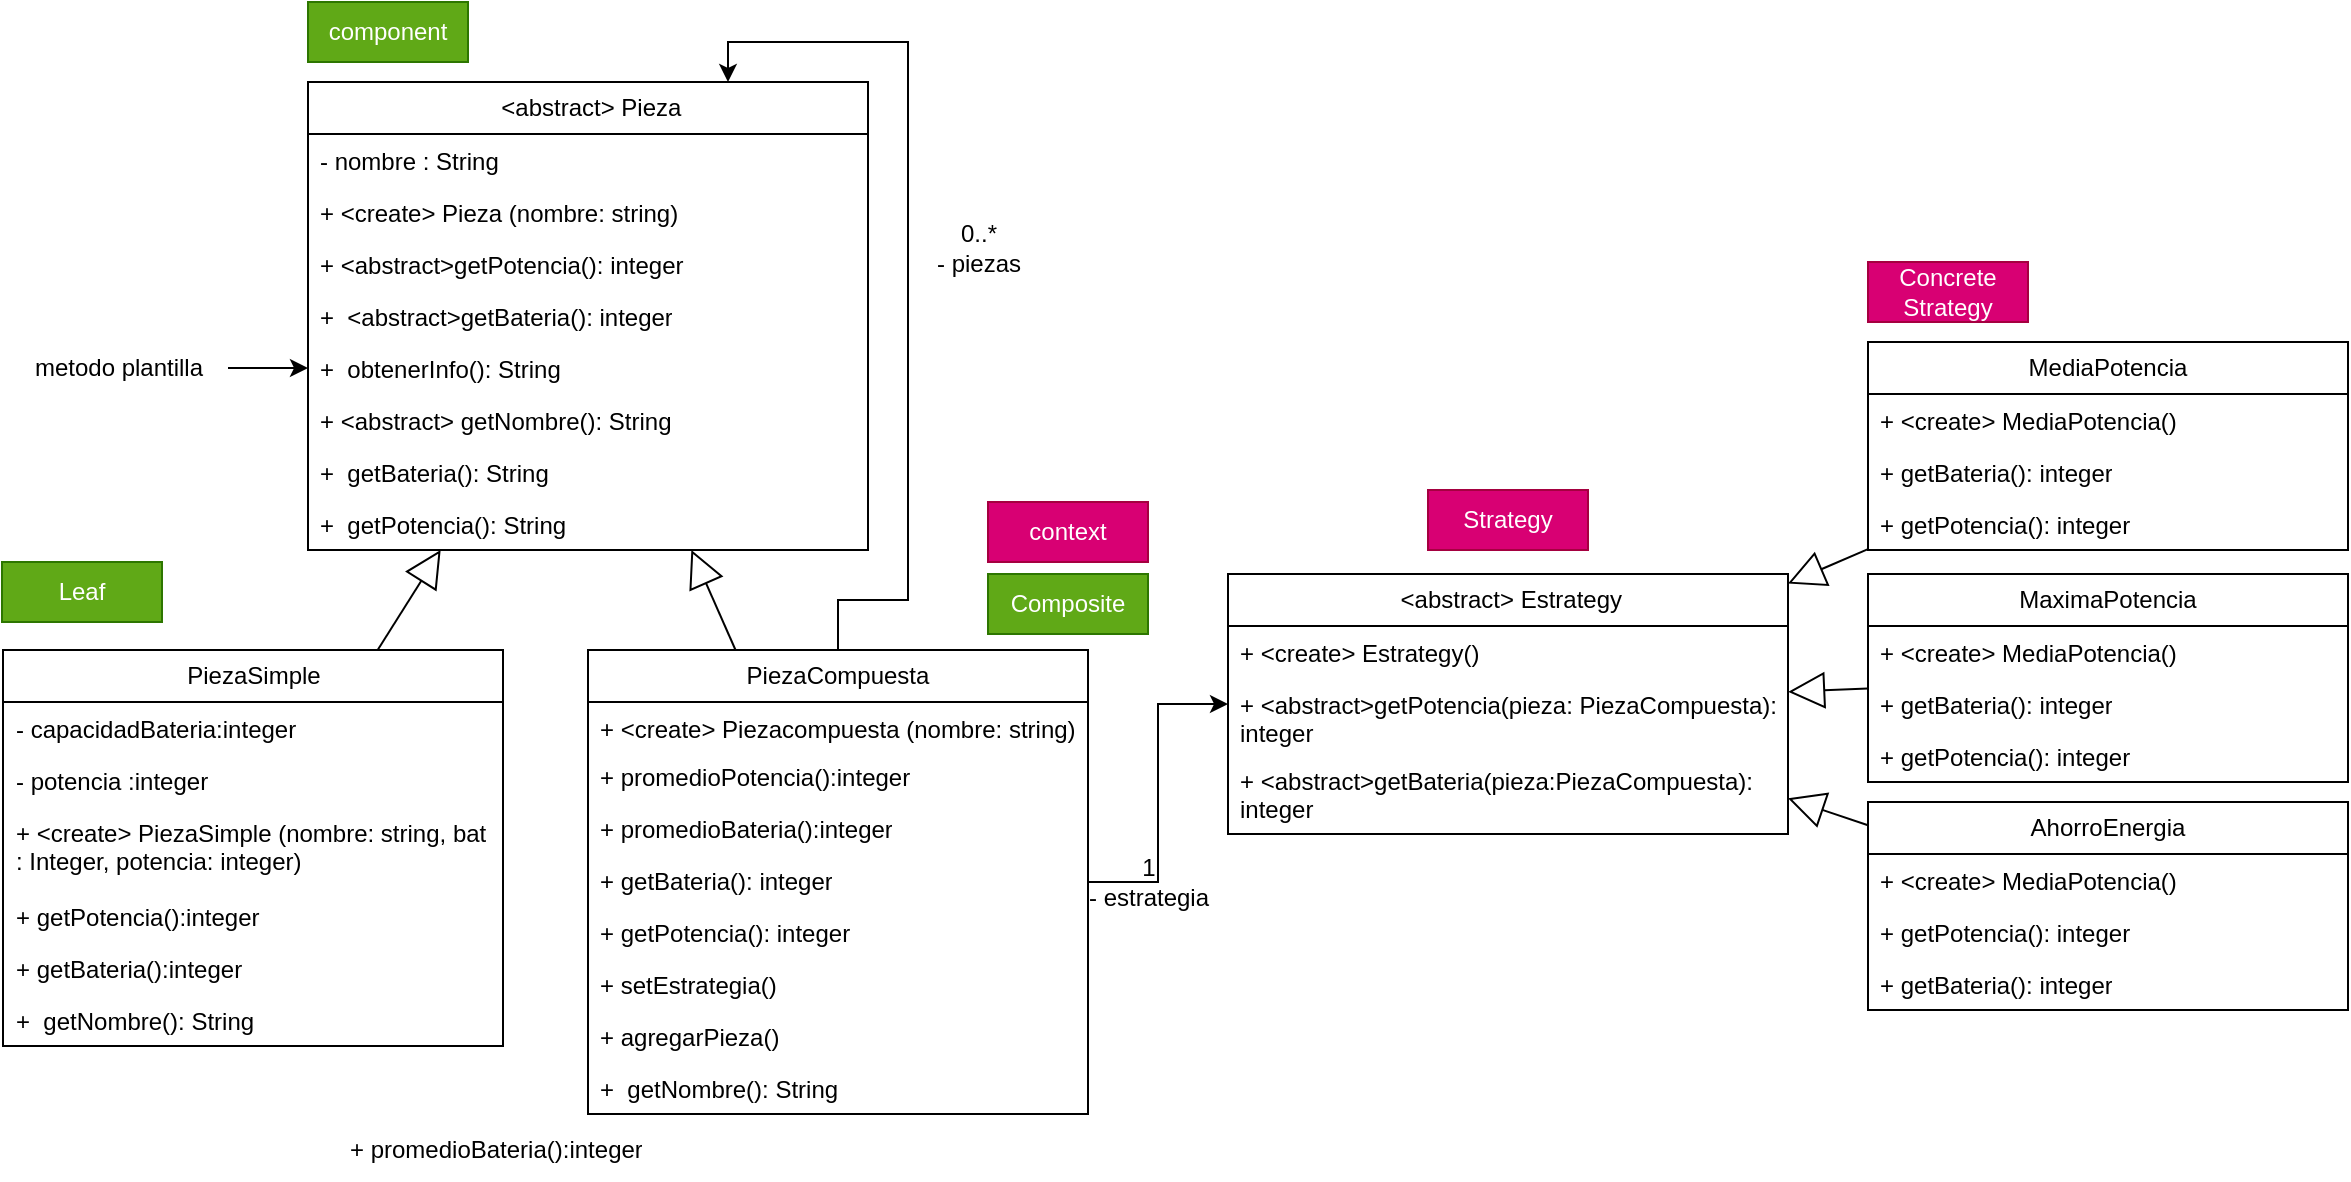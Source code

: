 <mxfile version="24.0.4" type="device">
  <diagram name="Página-1" id="3VHDxOfYatUZAop5EqG4">
    <mxGraphModel dx="1596" dy="1280" grid="1" gridSize="10" guides="1" tooltips="1" connect="1" arrows="1" fold="1" page="1" pageScale="1" pageWidth="827" pageHeight="1169" math="0" shadow="0">
      <root>
        <mxCell id="0" />
        <mxCell id="1" parent="0" />
        <mxCell id="7Li3AoHl5Lct_APkpY4h-2" value="&lt;span style=&quot;text-align: left;&quot;&gt;&amp;nbsp;&amp;lt;abstract&amp;gt; P&lt;/span&gt;ieza" style="swimlane;fontStyle=0;childLayout=stackLayout;horizontal=1;startSize=26;fillColor=none;horizontalStack=0;resizeParent=1;resizeParentMax=0;resizeLast=0;collapsible=1;marginBottom=0;whiteSpace=wrap;html=1;" vertex="1" parent="1">
          <mxGeometry x="-260" y="70" width="280" height="234" as="geometry" />
        </mxCell>
        <mxCell id="7Li3AoHl5Lct_APkpY4h-3" value="- nombre : String" style="text;strokeColor=none;fillColor=none;align=left;verticalAlign=top;spacingLeft=4;spacingRight=4;overflow=hidden;rotatable=0;points=[[0,0.5],[1,0.5]];portConstraint=eastwest;whiteSpace=wrap;html=1;" vertex="1" parent="7Li3AoHl5Lct_APkpY4h-2">
          <mxGeometry y="26" width="280" height="26" as="geometry" />
        </mxCell>
        <mxCell id="7Li3AoHl5Lct_APkpY4h-5" value="+ &amp;lt;create&amp;gt; Pieza (nombre: string)" style="text;strokeColor=none;fillColor=none;align=left;verticalAlign=top;spacingLeft=4;spacingRight=4;overflow=hidden;rotatable=0;points=[[0,0.5],[1,0.5]];portConstraint=eastwest;whiteSpace=wrap;html=1;" vertex="1" parent="7Li3AoHl5Lct_APkpY4h-2">
          <mxGeometry y="52" width="280" height="26" as="geometry" />
        </mxCell>
        <mxCell id="7Li3AoHl5Lct_APkpY4h-15" value="+ &amp;lt;abstract&amp;gt;getPotencia(): integer" style="text;strokeColor=none;fillColor=none;align=left;verticalAlign=top;spacingLeft=4;spacingRight=4;overflow=hidden;rotatable=0;points=[[0,0.5],[1,0.5]];portConstraint=eastwest;whiteSpace=wrap;html=1;" vertex="1" parent="7Li3AoHl5Lct_APkpY4h-2">
          <mxGeometry y="78" width="280" height="26" as="geometry" />
        </mxCell>
        <mxCell id="7Li3AoHl5Lct_APkpY4h-14" value="+&amp;nbsp;&amp;nbsp;&amp;lt;abstract&amp;gt;getBateria(): integer" style="text;strokeColor=none;fillColor=none;align=left;verticalAlign=top;spacingLeft=4;spacingRight=4;overflow=hidden;rotatable=0;points=[[0,0.5],[1,0.5]];portConstraint=eastwest;whiteSpace=wrap;html=1;" vertex="1" parent="7Li3AoHl5Lct_APkpY4h-2">
          <mxGeometry y="104" width="280" height="26" as="geometry" />
        </mxCell>
        <mxCell id="7Li3AoHl5Lct_APkpY4h-4" value="+&amp;nbsp; obtenerInfo(): String" style="text;strokeColor=none;fillColor=none;align=left;verticalAlign=top;spacingLeft=4;spacingRight=4;overflow=hidden;rotatable=0;points=[[0,0.5],[1,0.5]];portConstraint=eastwest;whiteSpace=wrap;html=1;" vertex="1" parent="7Li3AoHl5Lct_APkpY4h-2">
          <mxGeometry y="130" width="280" height="26" as="geometry" />
        </mxCell>
        <mxCell id="7Li3AoHl5Lct_APkpY4h-69" value="+ &amp;lt;abstract&amp;gt; getNombre(): String" style="text;strokeColor=none;fillColor=none;align=left;verticalAlign=top;spacingLeft=4;spacingRight=4;overflow=hidden;rotatable=0;points=[[0,0.5],[1,0.5]];portConstraint=eastwest;whiteSpace=wrap;html=1;" vertex="1" parent="7Li3AoHl5Lct_APkpY4h-2">
          <mxGeometry y="156" width="280" height="26" as="geometry" />
        </mxCell>
        <mxCell id="7Li3AoHl5Lct_APkpY4h-71" value="+&amp;nbsp; getBateria(): String" style="text;strokeColor=none;fillColor=none;align=left;verticalAlign=top;spacingLeft=4;spacingRight=4;overflow=hidden;rotatable=0;points=[[0,0.5],[1,0.5]];portConstraint=eastwest;whiteSpace=wrap;html=1;" vertex="1" parent="7Li3AoHl5Lct_APkpY4h-2">
          <mxGeometry y="182" width="280" height="26" as="geometry" />
        </mxCell>
        <mxCell id="7Li3AoHl5Lct_APkpY4h-75" value="+&amp;nbsp; getPotencia(): String" style="text;strokeColor=none;fillColor=none;align=left;verticalAlign=top;spacingLeft=4;spacingRight=4;overflow=hidden;rotatable=0;points=[[0,0.5],[1,0.5]];portConstraint=eastwest;whiteSpace=wrap;html=1;" vertex="1" parent="7Li3AoHl5Lct_APkpY4h-2">
          <mxGeometry y="208" width="280" height="26" as="geometry" />
        </mxCell>
        <mxCell id="7Li3AoHl5Lct_APkpY4h-6" value="PiezaSimple" style="swimlane;fontStyle=0;childLayout=stackLayout;horizontal=1;startSize=26;fillColor=none;horizontalStack=0;resizeParent=1;resizeParentMax=0;resizeLast=0;collapsible=1;marginBottom=0;whiteSpace=wrap;html=1;" vertex="1" parent="1">
          <mxGeometry x="-412.5" y="354" width="250" height="198" as="geometry" />
        </mxCell>
        <mxCell id="7Li3AoHl5Lct_APkpY4h-7" value="- capacidadBateria:integer" style="text;strokeColor=none;fillColor=none;align=left;verticalAlign=top;spacingLeft=4;spacingRight=4;overflow=hidden;rotatable=0;points=[[0,0.5],[1,0.5]];portConstraint=eastwest;whiteSpace=wrap;html=1;" vertex="1" parent="7Li3AoHl5Lct_APkpY4h-6">
          <mxGeometry y="26" width="250" height="26" as="geometry" />
        </mxCell>
        <mxCell id="7Li3AoHl5Lct_APkpY4h-8" value="- potencia :integer" style="text;strokeColor=none;fillColor=none;align=left;verticalAlign=top;spacingLeft=4;spacingRight=4;overflow=hidden;rotatable=0;points=[[0,0.5],[1,0.5]];portConstraint=eastwest;whiteSpace=wrap;html=1;" vertex="1" parent="7Li3AoHl5Lct_APkpY4h-6">
          <mxGeometry y="52" width="250" height="26" as="geometry" />
        </mxCell>
        <mxCell id="7Li3AoHl5Lct_APkpY4h-56" value="+ &amp;lt;create&amp;gt; PiezaSimple (nombre: string, bat : Integer, potencia: integer)" style="text;strokeColor=none;fillColor=none;align=left;verticalAlign=top;spacingLeft=4;spacingRight=4;overflow=hidden;rotatable=0;points=[[0,0.5],[1,0.5]];portConstraint=eastwest;whiteSpace=wrap;html=1;" vertex="1" parent="7Li3AoHl5Lct_APkpY4h-6">
          <mxGeometry y="78" width="250" height="42" as="geometry" />
        </mxCell>
        <mxCell id="7Li3AoHl5Lct_APkpY4h-51" value="+ getPotencia():integer" style="text;strokeColor=none;fillColor=none;align=left;verticalAlign=top;spacingLeft=4;spacingRight=4;overflow=hidden;rotatable=0;points=[[0,0.5],[1,0.5]];portConstraint=eastwest;whiteSpace=wrap;html=1;" vertex="1" parent="7Li3AoHl5Lct_APkpY4h-6">
          <mxGeometry y="120" width="250" height="26" as="geometry" />
        </mxCell>
        <mxCell id="7Li3AoHl5Lct_APkpY4h-50" value="+ getBateria():integer" style="text;strokeColor=none;fillColor=none;align=left;verticalAlign=top;spacingLeft=4;spacingRight=4;overflow=hidden;rotatable=0;points=[[0,0.5],[1,0.5]];portConstraint=eastwest;whiteSpace=wrap;html=1;" vertex="1" parent="7Li3AoHl5Lct_APkpY4h-6">
          <mxGeometry y="146" width="250" height="26" as="geometry" />
        </mxCell>
        <mxCell id="7Li3AoHl5Lct_APkpY4h-70" value="+&amp;nbsp; getNombre(): String" style="text;strokeColor=none;fillColor=none;align=left;verticalAlign=top;spacingLeft=4;spacingRight=4;overflow=hidden;rotatable=0;points=[[0,0.5],[1,0.5]];portConstraint=eastwest;whiteSpace=wrap;html=1;" vertex="1" parent="7Li3AoHl5Lct_APkpY4h-6">
          <mxGeometry y="172" width="250" height="26" as="geometry" />
        </mxCell>
        <mxCell id="7Li3AoHl5Lct_APkpY4h-40" style="edgeStyle=orthogonalEdgeStyle;rounded=0;orthogonalLoop=1;jettySize=auto;html=1;" edge="1" parent="1" source="7Li3AoHl5Lct_APkpY4h-10" target="7Li3AoHl5Lct_APkpY4h-16">
          <mxGeometry relative="1" as="geometry" />
        </mxCell>
        <mxCell id="7Li3AoHl5Lct_APkpY4h-42" style="edgeStyle=orthogonalEdgeStyle;rounded=0;orthogonalLoop=1;jettySize=auto;html=1;entryX=0.75;entryY=0;entryDx=0;entryDy=0;" edge="1" parent="1" source="7Li3AoHl5Lct_APkpY4h-10" target="7Li3AoHl5Lct_APkpY4h-2">
          <mxGeometry relative="1" as="geometry" />
        </mxCell>
        <mxCell id="7Li3AoHl5Lct_APkpY4h-10" value="PiezaCompuesta" style="swimlane;fontStyle=0;childLayout=stackLayout;horizontal=1;startSize=26;fillColor=none;horizontalStack=0;resizeParent=1;resizeParentMax=0;resizeLast=0;collapsible=1;marginBottom=0;whiteSpace=wrap;html=1;" vertex="1" parent="1">
          <mxGeometry x="-120" y="354" width="250" height="232" as="geometry" />
        </mxCell>
        <mxCell id="7Li3AoHl5Lct_APkpY4h-57" value="+ &amp;lt;create&amp;gt; Piezacompuesta (nombre: string)" style="text;strokeColor=none;fillColor=none;align=left;verticalAlign=top;spacingLeft=4;spacingRight=4;overflow=hidden;rotatable=0;points=[[0,0.5],[1,0.5]];portConstraint=eastwest;whiteSpace=wrap;html=1;" vertex="1" parent="7Li3AoHl5Lct_APkpY4h-10">
          <mxGeometry y="26" width="250" height="24" as="geometry" />
        </mxCell>
        <mxCell id="7Li3AoHl5Lct_APkpY4h-52" value="+ promedioPotencia():integer" style="text;strokeColor=none;fillColor=none;align=left;verticalAlign=top;spacingLeft=4;spacingRight=4;overflow=hidden;rotatable=0;points=[[0,0.5],[1,0.5]];portConstraint=eastwest;whiteSpace=wrap;html=1;" vertex="1" parent="7Li3AoHl5Lct_APkpY4h-10">
          <mxGeometry y="50" width="250" height="26" as="geometry" />
        </mxCell>
        <mxCell id="7Li3AoHl5Lct_APkpY4h-54" value="+ promedioBateria():integer" style="text;strokeColor=none;fillColor=none;align=left;verticalAlign=top;spacingLeft=4;spacingRight=4;overflow=hidden;rotatable=0;points=[[0,0.5],[1,0.5]];portConstraint=eastwest;whiteSpace=wrap;html=1;" vertex="1" parent="7Li3AoHl5Lct_APkpY4h-10">
          <mxGeometry y="76" width="250" height="26" as="geometry" />
        </mxCell>
        <mxCell id="7Li3AoHl5Lct_APkpY4h-83" value="+ getBateria(): integer" style="text;strokeColor=none;fillColor=none;align=left;verticalAlign=top;spacingLeft=4;spacingRight=4;overflow=hidden;rotatable=0;points=[[0,0.5],[1,0.5]];portConstraint=eastwest;whiteSpace=wrap;html=1;" vertex="1" parent="7Li3AoHl5Lct_APkpY4h-10">
          <mxGeometry y="102" width="250" height="26" as="geometry" />
        </mxCell>
        <mxCell id="7Li3AoHl5Lct_APkpY4h-84" value="+ getPotencia(): integer" style="text;strokeColor=none;fillColor=none;align=left;verticalAlign=top;spacingLeft=4;spacingRight=4;overflow=hidden;rotatable=0;points=[[0,0.5],[1,0.5]];portConstraint=eastwest;whiteSpace=wrap;html=1;" vertex="1" parent="7Li3AoHl5Lct_APkpY4h-10">
          <mxGeometry y="128" width="250" height="26" as="geometry" />
        </mxCell>
        <mxCell id="7Li3AoHl5Lct_APkpY4h-53" value="+ setEstrategia()" style="text;strokeColor=none;fillColor=none;align=left;verticalAlign=top;spacingLeft=4;spacingRight=4;overflow=hidden;rotatable=0;points=[[0,0.5],[1,0.5]];portConstraint=eastwest;whiteSpace=wrap;html=1;" vertex="1" parent="7Li3AoHl5Lct_APkpY4h-10">
          <mxGeometry y="154" width="250" height="26" as="geometry" />
        </mxCell>
        <mxCell id="7Li3AoHl5Lct_APkpY4h-58" value="+ agregarPieza()" style="text;strokeColor=none;fillColor=none;align=left;verticalAlign=top;spacingLeft=4;spacingRight=4;overflow=hidden;rotatable=0;points=[[0,0.5],[1,0.5]];portConstraint=eastwest;whiteSpace=wrap;html=1;" vertex="1" parent="7Li3AoHl5Lct_APkpY4h-10">
          <mxGeometry y="180" width="250" height="26" as="geometry" />
        </mxCell>
        <mxCell id="7Li3AoHl5Lct_APkpY4h-74" value="+&amp;nbsp; getNombre(): String" style="text;strokeColor=none;fillColor=none;align=left;verticalAlign=top;spacingLeft=4;spacingRight=4;overflow=hidden;rotatable=0;points=[[0,0.5],[1,0.5]];portConstraint=eastwest;whiteSpace=wrap;html=1;" vertex="1" parent="7Li3AoHl5Lct_APkpY4h-10">
          <mxGeometry y="206" width="250" height="26" as="geometry" />
        </mxCell>
        <mxCell id="7Li3AoHl5Lct_APkpY4h-16" value="&lt;span style=&quot;text-align: left;&quot;&gt;&amp;nbsp;&amp;lt;abstract&amp;gt; Estrategy&lt;/span&gt;" style="swimlane;fontStyle=0;childLayout=stackLayout;horizontal=1;startSize=26;fillColor=none;horizontalStack=0;resizeParent=1;resizeParentMax=0;resizeLast=0;collapsible=1;marginBottom=0;whiteSpace=wrap;html=1;" vertex="1" parent="1">
          <mxGeometry x="200" y="316" width="280" height="130" as="geometry" />
        </mxCell>
        <mxCell id="7Li3AoHl5Lct_APkpY4h-20" value="+ &amp;lt;create&amp;gt; Estrategy()" style="text;strokeColor=none;fillColor=none;align=left;verticalAlign=top;spacingLeft=4;spacingRight=4;overflow=hidden;rotatable=0;points=[[0,0.5],[1,0.5]];portConstraint=eastwest;whiteSpace=wrap;html=1;" vertex="1" parent="7Li3AoHl5Lct_APkpY4h-16">
          <mxGeometry y="26" width="280" height="26" as="geometry" />
        </mxCell>
        <mxCell id="7Li3AoHl5Lct_APkpY4h-18" value="+ &amp;lt;abstract&amp;gt;getPotencia(pieza:&amp;nbsp;&lt;span style=&quot;text-align: center;&quot;&gt;PiezaCompuesta&lt;/span&gt;): integer" style="text;strokeColor=none;fillColor=none;align=left;verticalAlign=top;spacingLeft=4;spacingRight=4;overflow=hidden;rotatable=0;points=[[0,0.5],[1,0.5]];portConstraint=eastwest;whiteSpace=wrap;html=1;" vertex="1" parent="7Li3AoHl5Lct_APkpY4h-16">
          <mxGeometry y="52" width="280" height="38" as="geometry" />
        </mxCell>
        <mxCell id="7Li3AoHl5Lct_APkpY4h-59" value="+ &amp;lt;abstract&amp;gt;getBateria(pieza:&lt;span style=&quot;text-align: center;&quot;&gt;PiezaCompuesta&lt;/span&gt;): integer" style="text;strokeColor=none;fillColor=none;align=left;verticalAlign=top;spacingLeft=4;spacingRight=4;overflow=hidden;rotatable=0;points=[[0,0.5],[1,0.5]];portConstraint=eastwest;whiteSpace=wrap;html=1;" vertex="1" parent="7Li3AoHl5Lct_APkpY4h-16">
          <mxGeometry y="90" width="280" height="40" as="geometry" />
        </mxCell>
        <mxCell id="7Li3AoHl5Lct_APkpY4h-22" value="&lt;div style=&quot;text-align: left;&quot;&gt;&lt;span style=&quot;background-color: initial;&quot;&gt;MediaPotencia&lt;/span&gt;&lt;/div&gt;" style="swimlane;fontStyle=0;childLayout=stackLayout;horizontal=1;startSize=26;fillColor=none;horizontalStack=0;resizeParent=1;resizeParentMax=0;resizeLast=0;collapsible=1;marginBottom=0;whiteSpace=wrap;html=1;" vertex="1" parent="1">
          <mxGeometry x="520" y="200" width="240" height="104" as="geometry" />
        </mxCell>
        <mxCell id="7Li3AoHl5Lct_APkpY4h-60" value="+ &amp;lt;create&amp;gt; MediaPotencia()" style="text;strokeColor=none;fillColor=none;align=left;verticalAlign=top;spacingLeft=4;spacingRight=4;overflow=hidden;rotatable=0;points=[[0,0.5],[1,0.5]];portConstraint=eastwest;whiteSpace=wrap;html=1;" vertex="1" parent="7Li3AoHl5Lct_APkpY4h-22">
          <mxGeometry y="26" width="240" height="26" as="geometry" />
        </mxCell>
        <mxCell id="7Li3AoHl5Lct_APkpY4h-62" value="+ getBateria(): integer" style="text;strokeColor=none;fillColor=none;align=left;verticalAlign=top;spacingLeft=4;spacingRight=4;overflow=hidden;rotatable=0;points=[[0,0.5],[1,0.5]];portConstraint=eastwest;whiteSpace=wrap;html=1;" vertex="1" parent="7Li3AoHl5Lct_APkpY4h-22">
          <mxGeometry y="52" width="240" height="26" as="geometry" />
        </mxCell>
        <mxCell id="7Li3AoHl5Lct_APkpY4h-61" value="+ getPotencia(): integer" style="text;strokeColor=none;fillColor=none;align=left;verticalAlign=top;spacingLeft=4;spacingRight=4;overflow=hidden;rotatable=0;points=[[0,0.5],[1,0.5]];portConstraint=eastwest;whiteSpace=wrap;html=1;" vertex="1" parent="7Li3AoHl5Lct_APkpY4h-22">
          <mxGeometry y="78" width="240" height="26" as="geometry" />
        </mxCell>
        <mxCell id="7Li3AoHl5Lct_APkpY4h-28" value="&lt;div style=&quot;text-align: left;&quot;&gt;&lt;span style=&quot;background-color: initial;&quot;&gt;MaximaPotencia&lt;/span&gt;&lt;/div&gt;" style="swimlane;fontStyle=0;childLayout=stackLayout;horizontal=1;startSize=26;fillColor=none;horizontalStack=0;resizeParent=1;resizeParentMax=0;resizeLast=0;collapsible=1;marginBottom=0;whiteSpace=wrap;html=1;" vertex="1" parent="1">
          <mxGeometry x="520" y="316" width="240" height="104" as="geometry" />
        </mxCell>
        <mxCell id="7Li3AoHl5Lct_APkpY4h-63" value="+ &amp;lt;create&amp;gt; MediaPotencia()" style="text;strokeColor=none;fillColor=none;align=left;verticalAlign=top;spacingLeft=4;spacingRight=4;overflow=hidden;rotatable=0;points=[[0,0.5],[1,0.5]];portConstraint=eastwest;whiteSpace=wrap;html=1;" vertex="1" parent="7Li3AoHl5Lct_APkpY4h-28">
          <mxGeometry y="26" width="240" height="26" as="geometry" />
        </mxCell>
        <mxCell id="7Li3AoHl5Lct_APkpY4h-64" value="+ getBateria(): integer" style="text;strokeColor=none;fillColor=none;align=left;verticalAlign=top;spacingLeft=4;spacingRight=4;overflow=hidden;rotatable=0;points=[[0,0.5],[1,0.5]];portConstraint=eastwest;whiteSpace=wrap;html=1;" vertex="1" parent="7Li3AoHl5Lct_APkpY4h-28">
          <mxGeometry y="52" width="240" height="26" as="geometry" />
        </mxCell>
        <mxCell id="7Li3AoHl5Lct_APkpY4h-65" value="+ getPotencia(): integer" style="text;strokeColor=none;fillColor=none;align=left;verticalAlign=top;spacingLeft=4;spacingRight=4;overflow=hidden;rotatable=0;points=[[0,0.5],[1,0.5]];portConstraint=eastwest;whiteSpace=wrap;html=1;" vertex="1" parent="7Li3AoHl5Lct_APkpY4h-28">
          <mxGeometry y="78" width="240" height="26" as="geometry" />
        </mxCell>
        <mxCell id="7Li3AoHl5Lct_APkpY4h-34" value="&lt;div style=&quot;text-align: left;&quot;&gt;&lt;span style=&quot;background-color: initial;&quot;&gt;AhorroEnergia&lt;/span&gt;&lt;/div&gt;" style="swimlane;fontStyle=0;childLayout=stackLayout;horizontal=1;startSize=26;fillColor=none;horizontalStack=0;resizeParent=1;resizeParentMax=0;resizeLast=0;collapsible=1;marginBottom=0;whiteSpace=wrap;html=1;" vertex="1" parent="1">
          <mxGeometry x="520" y="430" width="240" height="104" as="geometry" />
        </mxCell>
        <mxCell id="7Li3AoHl5Lct_APkpY4h-66" value="+ &amp;lt;create&amp;gt; MediaPotencia()" style="text;strokeColor=none;fillColor=none;align=left;verticalAlign=top;spacingLeft=4;spacingRight=4;overflow=hidden;rotatable=0;points=[[0,0.5],[1,0.5]];portConstraint=eastwest;whiteSpace=wrap;html=1;" vertex="1" parent="7Li3AoHl5Lct_APkpY4h-34">
          <mxGeometry y="26" width="240" height="26" as="geometry" />
        </mxCell>
        <mxCell id="7Li3AoHl5Lct_APkpY4h-68" value="+ getPotencia(): integer" style="text;strokeColor=none;fillColor=none;align=left;verticalAlign=top;spacingLeft=4;spacingRight=4;overflow=hidden;rotatable=0;points=[[0,0.5],[1,0.5]];portConstraint=eastwest;whiteSpace=wrap;html=1;" vertex="1" parent="7Li3AoHl5Lct_APkpY4h-34">
          <mxGeometry y="52" width="240" height="26" as="geometry" />
        </mxCell>
        <mxCell id="7Li3AoHl5Lct_APkpY4h-67" value="+ getBateria(): integer" style="text;strokeColor=none;fillColor=none;align=left;verticalAlign=top;spacingLeft=4;spacingRight=4;overflow=hidden;rotatable=0;points=[[0,0.5],[1,0.5]];portConstraint=eastwest;whiteSpace=wrap;html=1;" vertex="1" parent="7Li3AoHl5Lct_APkpY4h-34">
          <mxGeometry y="78" width="240" height="26" as="geometry" />
        </mxCell>
        <mxCell id="7Li3AoHl5Lct_APkpY4h-41" value="1&lt;div&gt;- estrategia&lt;/div&gt;" style="text;html=1;align=center;verticalAlign=middle;resizable=0;points=[];autosize=1;strokeColor=none;fillColor=none;" vertex="1" parent="1">
          <mxGeometry x="120" y="450" width="80" height="40" as="geometry" />
        </mxCell>
        <mxCell id="7Li3AoHl5Lct_APkpY4h-43" value="0..*&lt;div&gt;- piezas&lt;/div&gt;" style="text;html=1;align=center;verticalAlign=middle;resizable=0;points=[];autosize=1;strokeColor=none;fillColor=none;" vertex="1" parent="1">
          <mxGeometry x="40" y="133" width="70" height="40" as="geometry" />
        </mxCell>
        <mxCell id="7Li3AoHl5Lct_APkpY4h-44" value="" style="endArrow=block;endSize=16;endFill=0;html=1;rounded=0;" edge="1" parent="1" source="7Li3AoHl5Lct_APkpY4h-6" target="7Li3AoHl5Lct_APkpY4h-2">
          <mxGeometry width="160" relative="1" as="geometry">
            <mxPoint x="-240" y="340" as="sourcePoint" />
            <mxPoint x="-80" y="340" as="targetPoint" />
          </mxGeometry>
        </mxCell>
        <mxCell id="7Li3AoHl5Lct_APkpY4h-45" value="" style="endArrow=block;endSize=16;endFill=0;html=1;rounded=0;" edge="1" parent="1" source="7Li3AoHl5Lct_APkpY4h-10" target="7Li3AoHl5Lct_APkpY4h-2">
          <mxGeometry width="160" relative="1" as="geometry">
            <mxPoint x="-208" y="326" as="sourcePoint" />
            <mxPoint x="-176" y="282" as="targetPoint" />
          </mxGeometry>
        </mxCell>
        <mxCell id="7Li3AoHl5Lct_APkpY4h-47" value="" style="endArrow=block;endSize=16;endFill=0;html=1;rounded=0;" edge="1" parent="1" source="7Li3AoHl5Lct_APkpY4h-22" target="7Li3AoHl5Lct_APkpY4h-16">
          <mxGeometry width="160" relative="1" as="geometry">
            <mxPoint x="-8" y="336" as="sourcePoint" />
            <mxPoint x="220" y="170" as="targetPoint" />
          </mxGeometry>
        </mxCell>
        <mxCell id="7Li3AoHl5Lct_APkpY4h-48" value="" style="endArrow=block;endSize=16;endFill=0;html=1;rounded=0;" edge="1" parent="1" source="7Li3AoHl5Lct_APkpY4h-28" target="7Li3AoHl5Lct_APkpY4h-16">
          <mxGeometry width="160" relative="1" as="geometry">
            <mxPoint x="530" y="248" as="sourcePoint" />
            <mxPoint x="410" y="320" as="targetPoint" />
          </mxGeometry>
        </mxCell>
        <mxCell id="7Li3AoHl5Lct_APkpY4h-49" value="" style="endArrow=block;endSize=16;endFill=0;html=1;rounded=0;" edge="1" parent="1" source="7Li3AoHl5Lct_APkpY4h-34" target="7Li3AoHl5Lct_APkpY4h-16">
          <mxGeometry width="160" relative="1" as="geometry">
            <mxPoint x="540" y="258" as="sourcePoint" />
            <mxPoint x="420" y="330" as="targetPoint" />
          </mxGeometry>
        </mxCell>
        <mxCell id="7Li3AoHl5Lct_APkpY4h-55" value="+ promedioBateria():integer" style="text;strokeColor=none;fillColor=none;align=left;verticalAlign=top;spacingLeft=4;spacingRight=4;overflow=hidden;rotatable=0;points=[[0,0.5],[1,0.5]];portConstraint=eastwest;whiteSpace=wrap;html=1;" vertex="1" parent="1">
          <mxGeometry x="-245" y="590" width="250" height="26" as="geometry" />
        </mxCell>
        <mxCell id="7Li3AoHl5Lct_APkpY4h-73" style="edgeStyle=orthogonalEdgeStyle;rounded=0;orthogonalLoop=1;jettySize=auto;html=1;" edge="1" parent="1" source="7Li3AoHl5Lct_APkpY4h-72" target="7Li3AoHl5Lct_APkpY4h-4">
          <mxGeometry relative="1" as="geometry" />
        </mxCell>
        <mxCell id="7Li3AoHl5Lct_APkpY4h-72" value="metodo plantilla" style="text;html=1;align=center;verticalAlign=middle;resizable=0;points=[];autosize=1;strokeColor=none;fillColor=none;" vertex="1" parent="1">
          <mxGeometry x="-410" y="198" width="110" height="30" as="geometry" />
        </mxCell>
        <mxCell id="7Li3AoHl5Lct_APkpY4h-77" value="Concrete Strategy" style="whiteSpace=wrap;html=1;fillColor=#d80073;strokeColor=#A50040;fontColor=#ffffff;" vertex="1" parent="1">
          <mxGeometry x="520" y="160" width="80" height="30" as="geometry" />
        </mxCell>
        <mxCell id="7Li3AoHl5Lct_APkpY4h-78" value="Composite" style="whiteSpace=wrap;html=1;fillColor=#60a917;fontColor=#ffffff;strokeColor=#2D7600;" vertex="1" parent="1">
          <mxGeometry x="80" y="316" width="80" height="30" as="geometry" />
        </mxCell>
        <mxCell id="7Li3AoHl5Lct_APkpY4h-79" value="Leaf" style="whiteSpace=wrap;html=1;fillColor=#60a917;fontColor=#ffffff;strokeColor=#2D7600;" vertex="1" parent="1">
          <mxGeometry x="-413" y="310" width="80" height="30" as="geometry" />
        </mxCell>
        <mxCell id="7Li3AoHl5Lct_APkpY4h-80" value="component" style="whiteSpace=wrap;html=1;fillColor=#60a917;fontColor=#ffffff;strokeColor=#2D7600;" vertex="1" parent="1">
          <mxGeometry x="-260" y="30" width="80" height="30" as="geometry" />
        </mxCell>
        <mxCell id="7Li3AoHl5Lct_APkpY4h-81" value="Strategy" style="whiteSpace=wrap;html=1;fillColor=#d80073;strokeColor=#A50040;fontColor=#ffffff;" vertex="1" parent="1">
          <mxGeometry x="300" y="274" width="80" height="30" as="geometry" />
        </mxCell>
        <mxCell id="7Li3AoHl5Lct_APkpY4h-82" value="context" style="whiteSpace=wrap;html=1;fillColor=#d80073;strokeColor=#A50040;fontColor=#ffffff;" vertex="1" parent="1">
          <mxGeometry x="80" y="280" width="80" height="30" as="geometry" />
        </mxCell>
      </root>
    </mxGraphModel>
  </diagram>
</mxfile>
